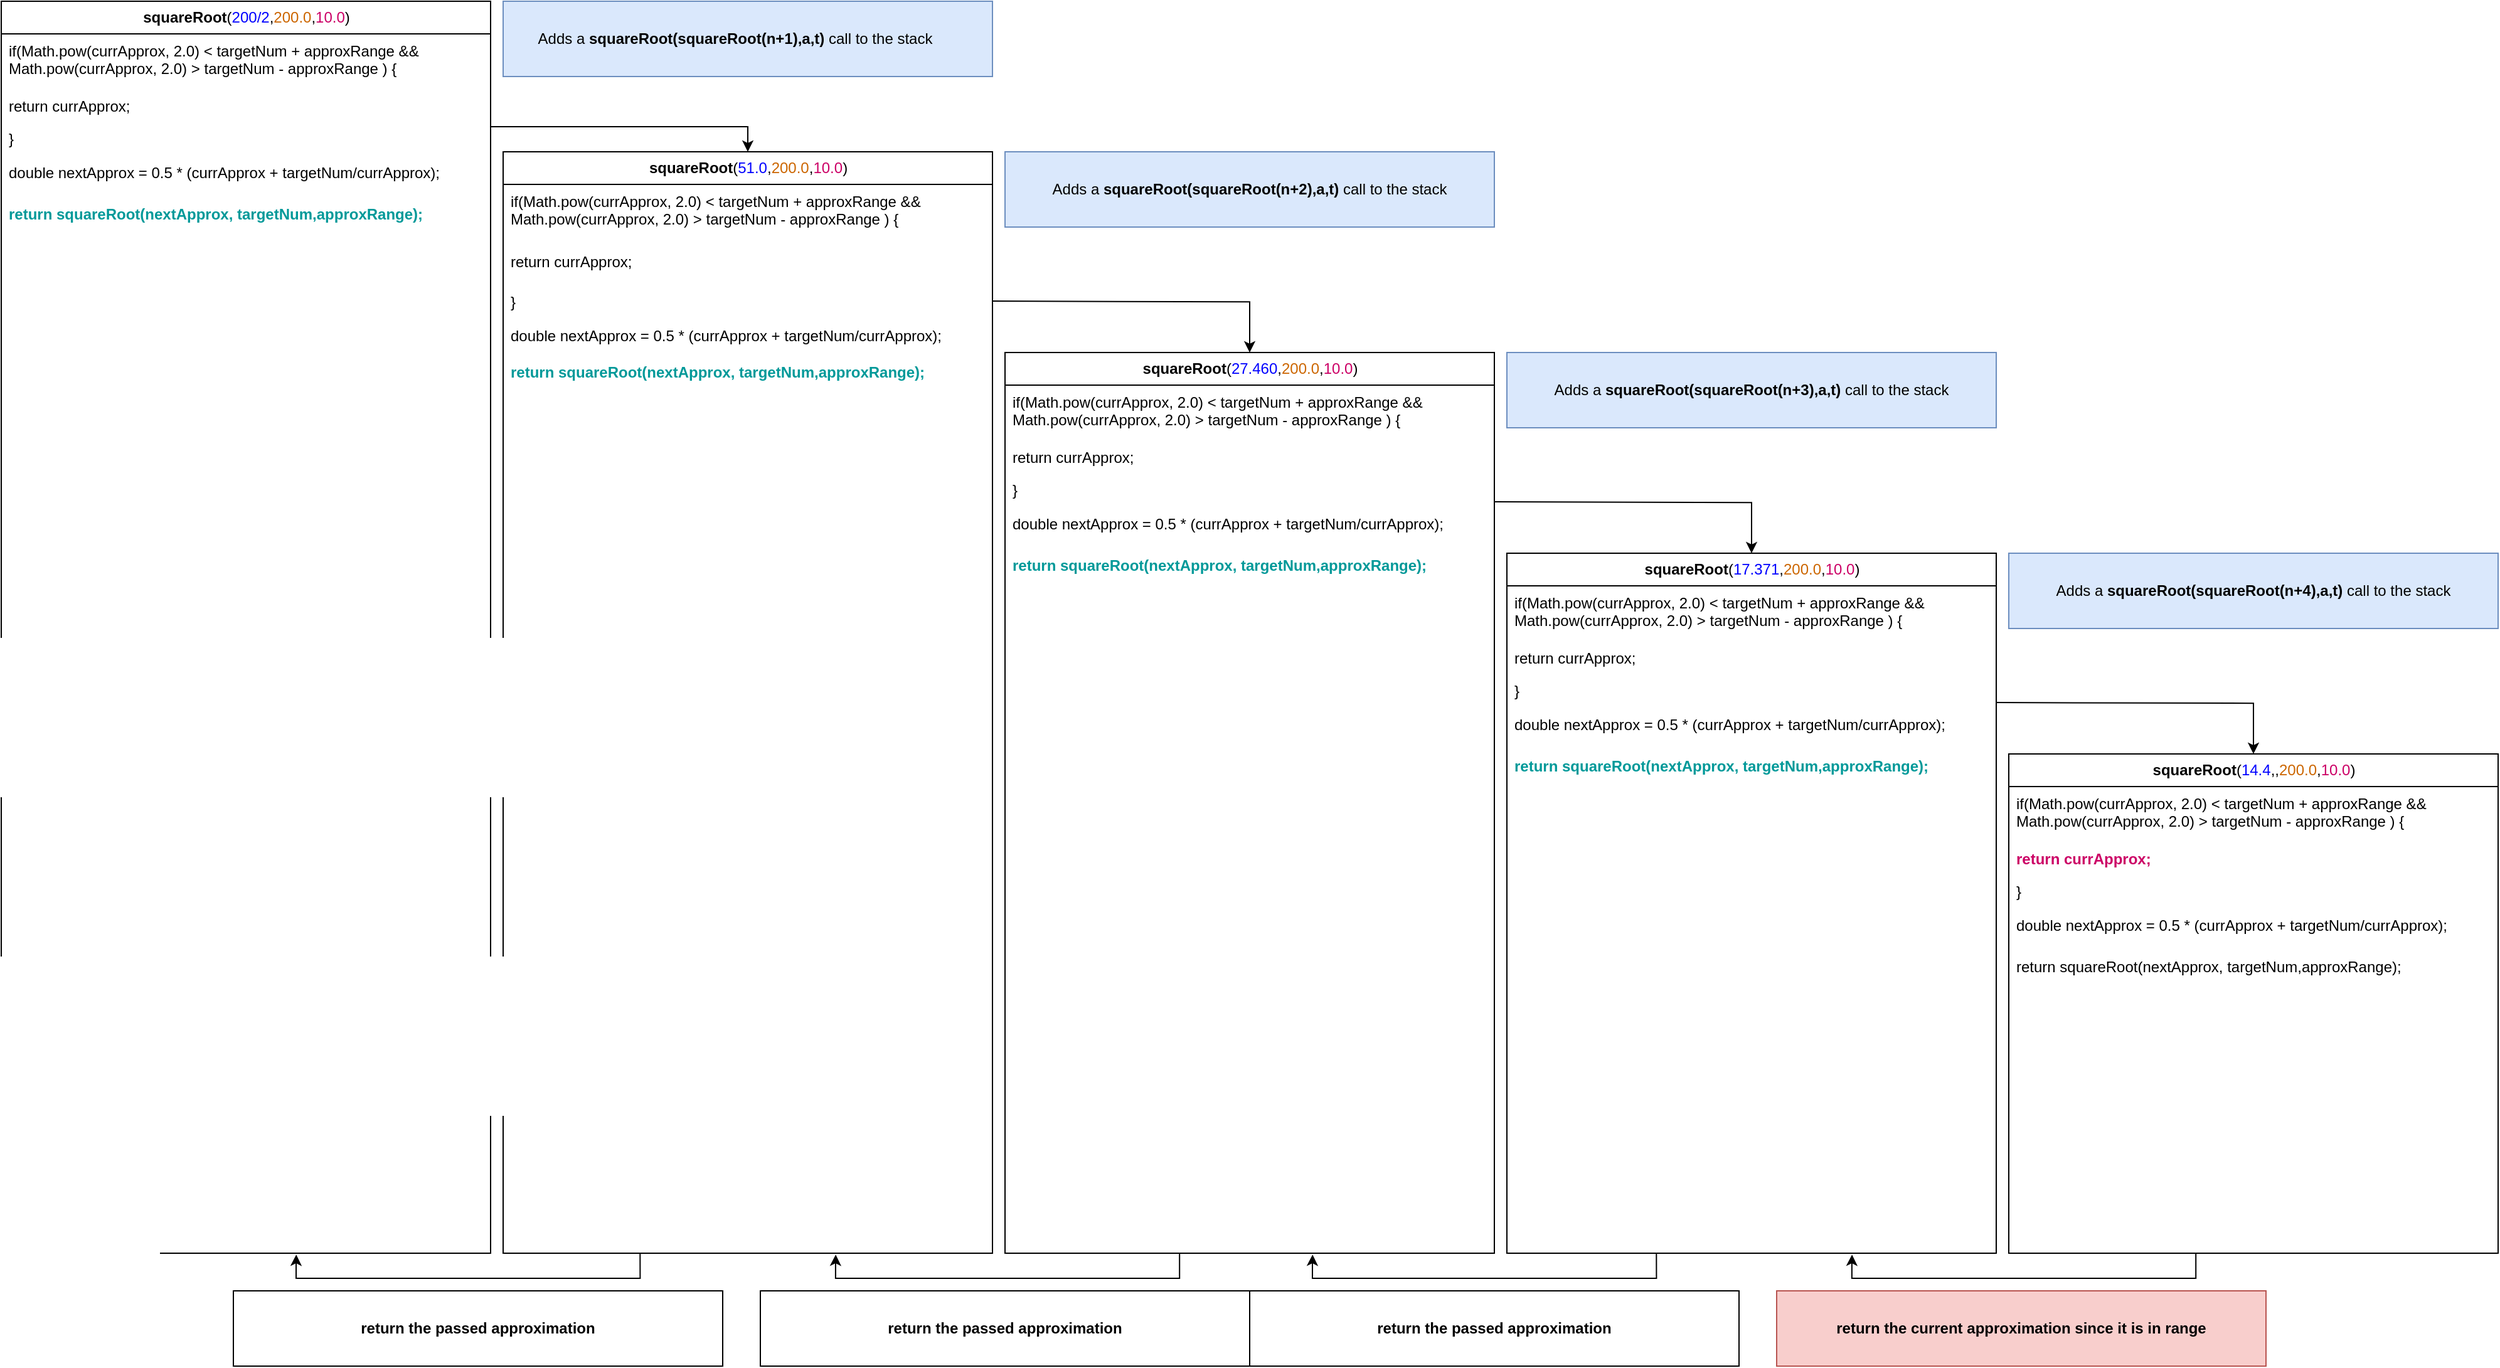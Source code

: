 <mxfile version="20.5.3" type="device"><diagram id="7mghjL6VsmzEvu5Cu3um" name="Page-1"><mxGraphModel dx="333" dy="564" grid="1" gridSize="10" guides="1" tooltips="1" connect="1" arrows="1" fold="1" page="1" pageScale="1" pageWidth="850" pageHeight="1100" math="0" shadow="0"><root><mxCell id="0"/><mxCell id="1" parent="0"/><mxCell id="i7TD0QCx8ozD3FONrdwa-1" value="&lt;b&gt;squareRoot&lt;/b&gt;(&lt;font color=&quot;#0000FF&quot;&gt;200/2&lt;font color=&quot;#000000&quot;&gt;,&lt;font color=&quot;#CC6600&quot;&gt;200.0&lt;/font&gt;,&lt;font color=&quot;#CC0066&quot;&gt;10.0&lt;/font&gt;&lt;/font&gt;&lt;/font&gt;)" style="swimlane;fontStyle=0;childLayout=stackLayout;horizontal=1;startSize=26;fillColor=none;horizontalStack=0;resizeParent=1;resizeParentMax=0;resizeLast=0;collapsible=1;marginBottom=0;html=1;" parent="1" vertex="1"><mxGeometry x="10" y="180" width="390" height="998" as="geometry"/></mxCell><mxCell id="i7TD0QCx8ozD3FONrdwa-2" value="if(Math.pow(currApprox, 2.0) &amp;lt; targetNum + approxRange &amp;amp;&amp;amp; Math.pow(currApprox, 2.0) &amp;gt; targetNum - approxRange ) {" style="text;strokeColor=none;fillColor=none;align=left;verticalAlign=top;spacingLeft=4;spacingRight=4;overflow=hidden;rotatable=0;points=[[0,0.5],[1,0.5]];portConstraint=eastwest;whiteSpace=wrap;html=1;" parent="i7TD0QCx8ozD3FONrdwa-1" vertex="1"><mxGeometry y="26" width="390" height="44" as="geometry"/></mxCell><mxCell id="i7TD0QCx8ozD3FONrdwa-3" value="return currApprox;" style="text;strokeColor=none;fillColor=none;align=left;verticalAlign=top;spacingLeft=4;spacingRight=4;overflow=hidden;rotatable=0;points=[[0,0.5],[1,0.5]];portConstraint=eastwest;whiteSpace=wrap;html=1;" parent="i7TD0QCx8ozD3FONrdwa-1" vertex="1"><mxGeometry y="70" width="390" height="26" as="geometry"/></mxCell><mxCell id="i7TD0QCx8ozD3FONrdwa-4" value="}" style="text;strokeColor=none;fillColor=none;align=left;verticalAlign=top;spacingLeft=4;spacingRight=4;overflow=hidden;rotatable=0;points=[[0,0.5],[1,0.5]];portConstraint=eastwest;whiteSpace=wrap;html=1;" parent="i7TD0QCx8ozD3FONrdwa-1" vertex="1"><mxGeometry y="96" width="390" height="26" as="geometry"/></mxCell><mxCell id="2OHrEA-0F13GLYjYEJ-6-27" value="double nextApprox = 0.5 * (currApprox + targetNum/currApprox);" style="text;strokeColor=none;fillColor=none;align=left;verticalAlign=middle;spacingLeft=4;spacingRight=4;overflow=hidden;points=[[0,0.5],[1,0.5]];portConstraint=eastwest;rotatable=0;whiteSpace=wrap;html=1;fontColor=#000000;" vertex="1" parent="i7TD0QCx8ozD3FONrdwa-1"><mxGeometry y="122" width="390" height="30" as="geometry"/></mxCell><mxCell id="i7TD0QCx8ozD3FONrdwa-9" value="&lt;b&gt;&lt;font color=&quot;#009999&quot;&gt;return squareRoot(nextApprox, targetNum,approxRange);&lt;/font&gt;&lt;/b&gt;" style="text;strokeColor=none;fillColor=none;align=left;verticalAlign=middle;spacingLeft=4;spacingRight=4;overflow=hidden;points=[[0,0.5],[1,0.5]];portConstraint=eastwest;rotatable=0;whiteSpace=wrap;html=1;fontColor=#000000;" parent="i7TD0QCx8ozD3FONrdwa-1" vertex="1"><mxGeometry y="152" width="390" height="36" as="geometry"/></mxCell><mxCell id="i7TD0QCx8ozD3FONrdwa-11" value="&lt;div&gt;&lt;br&gt;&lt;/div&gt;&lt;div&gt;&lt;br&gt;&lt;/div&gt;&lt;div&gt;&lt;br&gt;&lt;/div&gt;&lt;div&gt;&lt;br&gt;&lt;/div&gt;&lt;div&gt;&lt;br&gt;&lt;/div&gt;&lt;div&gt;&lt;br&gt;&lt;/div&gt;&lt;div&gt;&lt;br&gt;&lt;/div&gt;&lt;div&gt;&lt;br&gt;&lt;/div&gt;&lt;div&gt;&lt;br&gt;&lt;/div&gt;&lt;div&gt;&lt;br&gt;&lt;/div&gt;&lt;div&gt;&lt;br&gt;&lt;/div&gt;&lt;div&gt;&amp;nbsp; &lt;/div&gt;" style="text;strokeColor=none;fillColor=none;align=left;verticalAlign=middle;spacingLeft=4;spacingRight=4;overflow=hidden;points=[[0,0.5],[1,0.5]];portConstraint=eastwest;rotatable=0;whiteSpace=wrap;html=1;fontColor=#000000;" parent="i7TD0QCx8ozD3FONrdwa-1" vertex="1"><mxGeometry y="188" width="390" height="810" as="geometry"/></mxCell><mxCell id="i7TD0QCx8ozD3FONrdwa-36" style="edgeStyle=orthogonalEdgeStyle;rounded=0;orthogonalLoop=1;jettySize=auto;html=1;fontColor=#000000;exitX=0.385;exitY=1;exitDx=0;exitDy=0;exitPerimeter=0;entryX=0.708;entryY=1.006;entryDx=0;entryDy=0;entryPerimeter=0;" parent="1" edge="1"><mxGeometry relative="1" as="geometry"><mxPoint x="1086.12" y="841.08" as="targetPoint"/><Array as="points"><mxPoint x="1360" y="860"/><mxPoint x="1086" y="860"/><mxPoint x="1086" y="850"/></Array></mxGeometry></mxCell><mxCell id="i7TD0QCx8ozD3FONrdwa-34" style="edgeStyle=orthogonalEdgeStyle;rounded=0;orthogonalLoop=1;jettySize=auto;html=1;entryX=0.5;entryY=0;entryDx=0;entryDy=0;fontColor=#000000;" parent="1" edge="1"><mxGeometry relative="1" as="geometry"><mxPoint x="1005.0" y="490" as="targetPoint"/></mxGeometry></mxCell><mxCell id="i7TD0QCx8ozD3FONrdwa-35" style="edgeStyle=orthogonalEdgeStyle;rounded=0;orthogonalLoop=1;jettySize=auto;html=1;fontColor=#000000;" parent="1" edge="1"><mxGeometry relative="1" as="geometry"><mxPoint x="1200.0" y="612" as="sourcePoint"/></mxGeometry></mxCell><mxCell id="i7TD0QCx8ozD3FONrdwa-37" style="edgeStyle=orthogonalEdgeStyle;rounded=0;orthogonalLoop=1;jettySize=auto;html=1;fontColor=#000000;exitX=0.385;exitY=1;exitDx=0;exitDy=0;exitPerimeter=0;entryX=0.708;entryY=1.006;entryDx=0;entryDy=0;entryPerimeter=0;" parent="1" edge="1"><mxGeometry relative="1" as="geometry"><mxPoint x="949.1" y="1178.0" as="sourcePoint"/><mxPoint x="675.07" y="1179.08" as="targetPoint"/><Array as="points"><mxPoint x="948.95" y="1198"/><mxPoint x="674.95" y="1198"/><mxPoint x="674.95" y="1188"/></Array></mxGeometry></mxCell><mxCell id="i7TD0QCx8ozD3FONrdwa-38" style="edgeStyle=orthogonalEdgeStyle;rounded=0;orthogonalLoop=1;jettySize=auto;html=1;fontColor=#000000;exitX=0.385;exitY=1;exitDx=0;exitDy=0;exitPerimeter=0;entryX=0.708;entryY=1.006;entryDx=0;entryDy=0;entryPerimeter=0;" parent="1" edge="1"><mxGeometry relative="1" as="geometry"><mxPoint x="519.15" y="1178.0" as="sourcePoint"/><mxPoint x="245.12" y="1179.08" as="targetPoint"/><Array as="points"><mxPoint x="519" y="1198"/><mxPoint x="245" y="1198"/><mxPoint x="245" y="1188"/></Array></mxGeometry></mxCell><mxCell id="i7TD0QCx8ozD3FONrdwa-40" value="" style="verticalLabelPosition=bottom;verticalAlign=top;html=1;shape=mxgraph.basic.rect;fillColor2=none;strokeWidth=1;size=20;indent=5;fontColor=#000000;" parent="1" vertex="1"><mxGeometry x="195" y="1208" width="390" height="60" as="geometry"/></mxCell><mxCell id="i7TD0QCx8ozD3FONrdwa-41" value="" style="verticalLabelPosition=bottom;verticalAlign=top;html=1;shape=mxgraph.basic.rect;fillColor2=none;strokeWidth=1;size=20;indent=5;fontColor=#000000;" parent="1" vertex="1"><mxGeometry x="615" y="1208" width="390" height="60" as="geometry"/></mxCell><mxCell id="i7TD0QCx8ozD3FONrdwa-43" value="&lt;b&gt;return the passed approximation&lt;br&gt;&lt;/b&gt;" style="text;html=1;strokeColor=none;fillColor=none;align=center;verticalAlign=middle;whiteSpace=wrap;rounded=0;fontColor=#000000;" parent="1" vertex="1"><mxGeometry x="615" y="1223" width="390" height="30" as="geometry"/></mxCell><mxCell id="i7TD0QCx8ozD3FONrdwa-46" value="&lt;b&gt;return the passed approximation&lt;br&gt;&lt;/b&gt;" style="text;html=1;strokeColor=none;fillColor=none;align=center;verticalAlign=middle;whiteSpace=wrap;rounded=0;fontColor=#000000;" parent="1" vertex="1"><mxGeometry x="195" y="1223" width="390" height="30" as="geometry"/></mxCell><mxCell id="i7TD0QCx8ozD3FONrdwa-47" value="" style="verticalLabelPosition=bottom;verticalAlign=top;html=1;shape=mxgraph.basic.rect;fillColor2=none;strokeWidth=1;size=20;indent=5;fillColor=#dae8fc;strokeColor=#6c8ebf;" parent="1" vertex="1"><mxGeometry x="410" y="180" width="390" height="60" as="geometry"/></mxCell><mxCell id="i7TD0QCx8ozD3FONrdwa-48" value="Adds a &lt;b&gt;squareRoot(squareRoot(n+1),a,t) &lt;/b&gt;call to the stack" style="text;html=1;strokeColor=none;fillColor=none;align=center;verticalAlign=middle;whiteSpace=wrap;rounded=0;fontColor=#000000;" parent="1" vertex="1"><mxGeometry x="400" y="195" width="390" height="30" as="geometry"/></mxCell><mxCell id="i7TD0QCx8ozD3FONrdwa-49" value="" style="verticalLabelPosition=bottom;verticalAlign=top;html=1;shape=mxgraph.basic.rect;fillColor2=none;strokeWidth=1;size=20;indent=5;fillColor=#dae8fc;strokeColor=#6c8ebf;" parent="1" vertex="1"><mxGeometry x="810" y="300" width="390" height="60" as="geometry"/></mxCell><mxCell id="i7TD0QCx8ozD3FONrdwa-50" value="Adds a &lt;b&gt;squareRoot(&lt;/b&gt;&lt;b&gt;squareRoot(n+2)&lt;/b&gt;&lt;b&gt;,a,t) &lt;/b&gt;call to the stack" style="text;html=1;strokeColor=none;fillColor=none;align=center;verticalAlign=middle;whiteSpace=wrap;rounded=0;fontColor=#000000;" parent="1" vertex="1"><mxGeometry x="810" y="315" width="390" height="30" as="geometry"/></mxCell><mxCell id="i7TD0QCx8ozD3FONrdwa-51" value="" style="verticalLabelPosition=bottom;verticalAlign=top;html=1;shape=mxgraph.basic.rect;fillColor2=none;strokeWidth=1;size=20;indent=5;fillColor=#dae8fc;strokeColor=#6c8ebf;" parent="1" vertex="1"><mxGeometry x="1210" y="460" width="390" height="60" as="geometry"/></mxCell><mxCell id="i7TD0QCx8ozD3FONrdwa-52" value="Adds a &lt;b&gt;squareRoot(&lt;/b&gt;&lt;b&gt;squareRoot(n+3)&lt;/b&gt;&lt;b&gt;,a,t) &lt;/b&gt;call to the stack" style="text;html=1;strokeColor=none;fillColor=none;align=center;verticalAlign=middle;whiteSpace=wrap;rounded=0;fontColor=#000000;" parent="1" vertex="1"><mxGeometry x="1210" y="475" width="390" height="30" as="geometry"/></mxCell><mxCell id="i7TD0QCx8ozD3FONrdwa-61" value="&lt;b&gt;squareRoot&lt;/b&gt;(&lt;font color=&quot;#0000FF&quot;&gt;51.0&lt;/font&gt;&lt;font color=&quot;#0000FF&quot;&gt;&lt;font color=&quot;#000000&quot;&gt;,&lt;font color=&quot;#CC6600&quot;&gt;200.0&lt;/font&gt;,&lt;font color=&quot;#CC0066&quot;&gt;10.0&lt;/font&gt;&lt;/font&gt;&lt;/font&gt;)" style="swimlane;fontStyle=0;childLayout=stackLayout;horizontal=1;startSize=26;fillColor=none;horizontalStack=0;resizeParent=1;resizeParentMax=0;resizeLast=0;collapsible=1;marginBottom=0;html=1;" parent="1" vertex="1"><mxGeometry x="410" y="300" width="390" height="878" as="geometry"/></mxCell><mxCell id="2OHrEA-0F13GLYjYEJ-6-5" value="if(Math.pow(currApprox, 2.0) &amp;lt; targetNum + approxRange &amp;amp;&amp;amp; Math.pow(currApprox, 2.0) &amp;gt; targetNum - approxRange ) {" style="text;strokeColor=none;fillColor=none;align=left;verticalAlign=top;spacingLeft=4;spacingRight=4;overflow=hidden;rotatable=0;points=[[0,0.5],[1,0.5]];portConstraint=eastwest;whiteSpace=wrap;html=1;" vertex="1" parent="i7TD0QCx8ozD3FONrdwa-61"><mxGeometry y="26" width="390" height="44" as="geometry"/></mxCell><mxCell id="2OHrEA-0F13GLYjYEJ-6-9" value="return currApprox;" style="text;strokeColor=none;fillColor=none;align=left;verticalAlign=middle;spacingLeft=4;spacingRight=4;overflow=hidden;points=[[0,0.5],[1,0.5]];portConstraint=eastwest;rotatable=0;whiteSpace=wrap;html=1;fontColor=#000000;" vertex="1" parent="i7TD0QCx8ozD3FONrdwa-61"><mxGeometry y="70" width="390" height="36" as="geometry"/></mxCell><mxCell id="2OHrEA-0F13GLYjYEJ-6-39" value="}" style="text;strokeColor=none;fillColor=none;align=left;verticalAlign=top;spacingLeft=4;spacingRight=4;overflow=hidden;rotatable=0;points=[[0,0.5],[1,0.5]];portConstraint=eastwest;whiteSpace=wrap;html=1;" vertex="1" parent="i7TD0QCx8ozD3FONrdwa-61"><mxGeometry y="106" width="390" height="26" as="geometry"/></mxCell><mxCell id="2OHrEA-0F13GLYjYEJ-6-28" value="double nextApprox = 0.5 * (currApprox + targetNum/currApprox);" style="text;strokeColor=none;fillColor=none;align=left;verticalAlign=middle;spacingLeft=4;spacingRight=4;overflow=hidden;points=[[0,0.5],[1,0.5]];portConstraint=eastwest;rotatable=0;whiteSpace=wrap;html=1;fontColor=#000000;" vertex="1" parent="i7TD0QCx8ozD3FONrdwa-61"><mxGeometry y="132" width="390" height="30" as="geometry"/></mxCell><mxCell id="2OHrEA-0F13GLYjYEJ-6-6" value="&lt;b&gt;&lt;font color=&quot;#009999&quot;&gt;return squareRoot(nextApprox, targetNum,approxRange);&lt;/font&gt;&lt;/b&gt;" style="text;strokeColor=none;fillColor=none;align=left;verticalAlign=top;spacingLeft=4;spacingRight=4;overflow=hidden;rotatable=0;points=[[0,0.5],[1,0.5]];portConstraint=eastwest;whiteSpace=wrap;html=1;" vertex="1" parent="i7TD0QCx8ozD3FONrdwa-61"><mxGeometry y="162" width="390" height="26" as="geometry"/></mxCell><mxCell id="i7TD0QCx8ozD3FONrdwa-72" value="&amp;nbsp;" style="text;strokeColor=none;fillColor=none;align=left;verticalAlign=middle;spacingLeft=4;spacingRight=4;overflow=hidden;points=[[0,0.5],[1,0.5]];portConstraint=eastwest;rotatable=0;whiteSpace=wrap;html=1;fontColor=#00CCCC;" parent="i7TD0QCx8ozD3FONrdwa-61" vertex="1"><mxGeometry y="188" width="390" height="690" as="geometry"/></mxCell><mxCell id="i7TD0QCx8ozD3FONrdwa-73" value="&lt;b&gt;squareRoot&lt;/b&gt;(&lt;font color=&quot;#0000FF&quot;&gt;27.460&lt;/font&gt;&lt;font color=&quot;#0000FF&quot;&gt;&lt;font color=&quot;#000000&quot;&gt;,&lt;font color=&quot;#CC6600&quot;&gt;200.0&lt;/font&gt;,&lt;font color=&quot;#CC0066&quot;&gt;10.0&lt;/font&gt;&lt;/font&gt;&lt;/font&gt;)" style="swimlane;fontStyle=0;childLayout=stackLayout;horizontal=1;startSize=26;fillColor=none;horizontalStack=0;resizeParent=1;resizeParentMax=0;resizeLast=0;collapsible=1;marginBottom=0;html=1;" parent="1" vertex="1"><mxGeometry x="810" y="460" width="390" height="718" as="geometry"/></mxCell><mxCell id="2OHrEA-0F13GLYjYEJ-6-10" value="if(Math.pow(currApprox, 2.0) &amp;lt; targetNum + approxRange &amp;amp;&amp;amp; Math.pow(currApprox, 2.0) &amp;gt; targetNum - approxRange ) {" style="text;strokeColor=none;fillColor=none;align=left;verticalAlign=top;spacingLeft=4;spacingRight=4;overflow=hidden;rotatable=0;points=[[0,0.5],[1,0.5]];portConstraint=eastwest;whiteSpace=wrap;html=1;" vertex="1" parent="i7TD0QCx8ozD3FONrdwa-73"><mxGeometry y="26" width="390" height="44" as="geometry"/></mxCell><mxCell id="2OHrEA-0F13GLYjYEJ-6-11" value="return currApprox;" style="text;strokeColor=none;fillColor=none;align=left;verticalAlign=top;spacingLeft=4;spacingRight=4;overflow=hidden;rotatable=0;points=[[0,0.5],[1,0.5]];portConstraint=eastwest;whiteSpace=wrap;html=1;" vertex="1" parent="i7TD0QCx8ozD3FONrdwa-73"><mxGeometry y="70" width="390" height="26" as="geometry"/></mxCell><mxCell id="2OHrEA-0F13GLYjYEJ-6-12" value="}" style="text;strokeColor=none;fillColor=none;align=left;verticalAlign=top;spacingLeft=4;spacingRight=4;overflow=hidden;rotatable=0;points=[[0,0.5],[1,0.5]];portConstraint=eastwest;whiteSpace=wrap;html=1;" vertex="1" parent="i7TD0QCx8ozD3FONrdwa-73"><mxGeometry y="96" width="390" height="26" as="geometry"/></mxCell><mxCell id="2OHrEA-0F13GLYjYEJ-6-29" value="double nextApprox = 0.5 * (currApprox + targetNum/currApprox);" style="text;strokeColor=none;fillColor=none;align=left;verticalAlign=middle;spacingLeft=4;spacingRight=4;overflow=hidden;points=[[0,0.5],[1,0.5]];portConstraint=eastwest;rotatable=0;whiteSpace=wrap;html=1;fontColor=#000000;" vertex="1" parent="i7TD0QCx8ozD3FONrdwa-73"><mxGeometry y="122" width="390" height="30" as="geometry"/></mxCell><mxCell id="2OHrEA-0F13GLYjYEJ-6-14" value="&lt;b&gt;&lt;font color=&quot;#009999&quot;&gt;return squareRoot(nextApprox, targetNum,approxRange);&lt;/font&gt;&lt;/b&gt;" style="text;strokeColor=none;fillColor=none;align=left;verticalAlign=middle;spacingLeft=4;spacingRight=4;overflow=hidden;points=[[0,0.5],[1,0.5]];portConstraint=eastwest;rotatable=0;whiteSpace=wrap;html=1;fontColor=#000000;" vertex="1" parent="i7TD0QCx8ozD3FONrdwa-73"><mxGeometry y="152" width="390" height="36" as="geometry"/></mxCell><mxCell id="i7TD0QCx8ozD3FONrdwa-82" value="&amp;nbsp;" style="text;strokeColor=none;fillColor=none;align=left;verticalAlign=middle;spacingLeft=4;spacingRight=4;overflow=hidden;points=[[0,0.5],[1,0.5]];portConstraint=eastwest;rotatable=0;whiteSpace=wrap;html=1;fontColor=#00CCCC;" parent="i7TD0QCx8ozD3FONrdwa-73" vertex="1"><mxGeometry y="188" width="390" height="530" as="geometry"/></mxCell><mxCell id="i7TD0QCx8ozD3FONrdwa-83" value="&lt;b&gt;squareRoot&lt;/b&gt;(&lt;font color=&quot;#0000FF&quot;&gt;17.371&lt;/font&gt;&lt;font color=&quot;#0000FF&quot;&gt;&lt;font color=&quot;#000000&quot;&gt;,&lt;font color=&quot;#CC6600&quot;&gt;200.0&lt;/font&gt;,&lt;font color=&quot;#CC0066&quot;&gt;10.0&lt;/font&gt;&lt;/font&gt;&lt;/font&gt;)" style="swimlane;fontStyle=0;childLayout=stackLayout;horizontal=1;startSize=26;fillColor=none;horizontalStack=0;resizeParent=1;resizeParentMax=0;resizeLast=0;collapsible=1;marginBottom=0;html=1;" parent="1" vertex="1"><mxGeometry x="1210" y="620" width="390" height="558" as="geometry"/></mxCell><mxCell id="2OHrEA-0F13GLYjYEJ-6-15" value="if(Math.pow(currApprox, 2.0) &amp;lt; targetNum + approxRange &amp;amp;&amp;amp; Math.pow(currApprox, 2.0) &amp;gt; targetNum - approxRange ) {" style="text;strokeColor=none;fillColor=none;align=left;verticalAlign=top;spacingLeft=4;spacingRight=4;overflow=hidden;rotatable=0;points=[[0,0.5],[1,0.5]];portConstraint=eastwest;whiteSpace=wrap;html=1;" vertex="1" parent="i7TD0QCx8ozD3FONrdwa-83"><mxGeometry y="26" width="390" height="44" as="geometry"/></mxCell><mxCell id="2OHrEA-0F13GLYjYEJ-6-16" value="return currApprox;" style="text;strokeColor=none;fillColor=none;align=left;verticalAlign=top;spacingLeft=4;spacingRight=4;overflow=hidden;rotatable=0;points=[[0,0.5],[1,0.5]];portConstraint=eastwest;whiteSpace=wrap;html=1;" vertex="1" parent="i7TD0QCx8ozD3FONrdwa-83"><mxGeometry y="70" width="390" height="26" as="geometry"/></mxCell><mxCell id="2OHrEA-0F13GLYjYEJ-6-17" value="}" style="text;strokeColor=none;fillColor=none;align=left;verticalAlign=top;spacingLeft=4;spacingRight=4;overflow=hidden;rotatable=0;points=[[0,0.5],[1,0.5]];portConstraint=eastwest;whiteSpace=wrap;html=1;" vertex="1" parent="i7TD0QCx8ozD3FONrdwa-83"><mxGeometry y="96" width="390" height="26" as="geometry"/></mxCell><mxCell id="2OHrEA-0F13GLYjYEJ-6-30" value="double nextApprox = 0.5 * (currApprox + targetNum/currApprox);" style="text;strokeColor=none;fillColor=none;align=left;verticalAlign=middle;spacingLeft=4;spacingRight=4;overflow=hidden;points=[[0,0.5],[1,0.5]];portConstraint=eastwest;rotatable=0;whiteSpace=wrap;html=1;fontColor=#000000;" vertex="1" parent="i7TD0QCx8ozD3FONrdwa-83"><mxGeometry y="122" width="390" height="30" as="geometry"/></mxCell><mxCell id="2OHrEA-0F13GLYjYEJ-6-19" value="&lt;b&gt;&lt;font color=&quot;#009999&quot;&gt;return squareRoot(nextApprox, targetNum,approxRange);&lt;/font&gt;&lt;/b&gt;" style="text;strokeColor=none;fillColor=none;align=left;verticalAlign=middle;spacingLeft=4;spacingRight=4;overflow=hidden;points=[[0,0.5],[1,0.5]];portConstraint=eastwest;rotatable=0;whiteSpace=wrap;html=1;fontColor=#000000;" vertex="1" parent="i7TD0QCx8ozD3FONrdwa-83"><mxGeometry y="152" width="390" height="36" as="geometry"/></mxCell><mxCell id="i7TD0QCx8ozD3FONrdwa-92" value="&amp;nbsp;" style="text;strokeColor=none;fillColor=none;align=left;verticalAlign=middle;spacingLeft=4;spacingRight=4;overflow=hidden;points=[[0,0.5],[1,0.5]];portConstraint=eastwest;rotatable=0;whiteSpace=wrap;html=1;fontColor=#00CCCC;" parent="i7TD0QCx8ozD3FONrdwa-83" vertex="1"><mxGeometry y="188" width="390" height="370" as="geometry"/></mxCell><mxCell id="i7TD0QCx8ozD3FONrdwa-93" value="&lt;b&gt;squareRoot&lt;/b&gt;(&lt;font color=&quot;#0000FF&quot;&gt;14.4&lt;font color=&quot;#000000&quot;&gt;,&lt;/font&gt;&lt;/font&gt;&lt;font color=&quot;#0000FF&quot;&gt;&lt;font color=&quot;#000000&quot;&gt;,&lt;font color=&quot;#CC6600&quot;&gt;200.0&lt;/font&gt;,&lt;font color=&quot;#CC0066&quot;&gt;10.0&lt;/font&gt;&lt;/font&gt;&lt;/font&gt;)" style="swimlane;fontStyle=0;childLayout=stackLayout;horizontal=1;startSize=26;fillColor=none;horizontalStack=0;resizeParent=1;resizeParentMax=0;resizeLast=0;collapsible=1;marginBottom=0;html=1;" parent="1" vertex="1"><mxGeometry x="1610" y="780" width="390" height="398" as="geometry"/></mxCell><mxCell id="2OHrEA-0F13GLYjYEJ-6-20" value="if(Math.pow(currApprox, 2.0) &amp;lt; targetNum + approxRange &amp;amp;&amp;amp; Math.pow(currApprox, 2.0) &amp;gt; targetNum - approxRange ) {" style="text;strokeColor=none;fillColor=none;align=left;verticalAlign=top;spacingLeft=4;spacingRight=4;overflow=hidden;rotatable=0;points=[[0,0.5],[1,0.5]];portConstraint=eastwest;whiteSpace=wrap;html=1;" vertex="1" parent="i7TD0QCx8ozD3FONrdwa-93"><mxGeometry y="26" width="390" height="44" as="geometry"/></mxCell><mxCell id="2OHrEA-0F13GLYjYEJ-6-21" value="&lt;font color=&quot;#CC0066&quot;&gt;&lt;b&gt;return currApprox;&lt;/b&gt;&lt;/font&gt;" style="text;strokeColor=none;fillColor=none;align=left;verticalAlign=top;spacingLeft=4;spacingRight=4;overflow=hidden;rotatable=0;points=[[0,0.5],[1,0.5]];portConstraint=eastwest;whiteSpace=wrap;html=1;" vertex="1" parent="i7TD0QCx8ozD3FONrdwa-93"><mxGeometry y="70" width="390" height="26" as="geometry"/></mxCell><mxCell id="2OHrEA-0F13GLYjYEJ-6-22" value="}" style="text;strokeColor=none;fillColor=none;align=left;verticalAlign=top;spacingLeft=4;spacingRight=4;overflow=hidden;rotatable=0;points=[[0,0.5],[1,0.5]];portConstraint=eastwest;whiteSpace=wrap;html=1;" vertex="1" parent="i7TD0QCx8ozD3FONrdwa-93"><mxGeometry y="96" width="390" height="26" as="geometry"/></mxCell><mxCell id="2OHrEA-0F13GLYjYEJ-6-38" value="double nextApprox = 0.5 * (currApprox + targetNum/currApprox);" style="text;strokeColor=none;fillColor=none;align=left;verticalAlign=middle;spacingLeft=4;spacingRight=4;overflow=hidden;points=[[0,0.5],[1,0.5]];portConstraint=eastwest;rotatable=0;whiteSpace=wrap;html=1;fontColor=#000000;" vertex="1" parent="i7TD0QCx8ozD3FONrdwa-93"><mxGeometry y="122" width="390" height="30" as="geometry"/></mxCell><mxCell id="2OHrEA-0F13GLYjYEJ-6-24" value="return squareRoot(nextApprox, targetNum,approxRange);" style="text;strokeColor=none;fillColor=none;align=left;verticalAlign=middle;spacingLeft=4;spacingRight=4;overflow=hidden;points=[[0,0.5],[1,0.5]];portConstraint=eastwest;rotatable=0;whiteSpace=wrap;html=1;fontColor=#000000;" vertex="1" parent="i7TD0QCx8ozD3FONrdwa-93"><mxGeometry y="152" width="390" height="36" as="geometry"/></mxCell><mxCell id="i7TD0QCx8ozD3FONrdwa-102" value="&amp;nbsp;" style="text;strokeColor=none;fillColor=none;align=left;verticalAlign=middle;spacingLeft=4;spacingRight=4;overflow=hidden;points=[[0,0.5],[1,0.5]];portConstraint=eastwest;rotatable=0;whiteSpace=wrap;html=1;fontColor=#00CCCC;" parent="i7TD0QCx8ozD3FONrdwa-93" vertex="1"><mxGeometry y="188" width="390" height="210" as="geometry"/></mxCell><mxCell id="i7TD0QCx8ozD3FONrdwa-103" value="" style="verticalLabelPosition=bottom;verticalAlign=top;html=1;shape=mxgraph.basic.rect;fillColor2=none;strokeWidth=1;size=20;indent=5;fillColor=#dae8fc;strokeColor=#6c8ebf;" parent="1" vertex="1"><mxGeometry x="1610" y="620" width="390" height="60" as="geometry"/></mxCell><mxCell id="i7TD0QCx8ozD3FONrdwa-104" value="Adds a &lt;b&gt;squareRoot(&lt;/b&gt;&lt;b&gt;squareRoot(n+4)&lt;/b&gt;&lt;b&gt;,a,t) &lt;/b&gt;call to the stack" style="text;html=1;strokeColor=none;fillColor=none;align=center;verticalAlign=middle;whiteSpace=wrap;rounded=0;fontColor=#000000;" parent="1" vertex="1"><mxGeometry x="1610" y="635" width="390" height="30" as="geometry"/></mxCell><mxCell id="i7TD0QCx8ozD3FONrdwa-117" style="edgeStyle=orthogonalEdgeStyle;rounded=0;orthogonalLoop=1;jettySize=auto;html=1;fontColor=#000000;exitX=0.385;exitY=1;exitDx=0;exitDy=0;exitPerimeter=0;entryX=0.708;entryY=1.006;entryDx=0;entryDy=0;entryPerimeter=0;" parent="1" edge="1"><mxGeometry relative="1" as="geometry"><mxPoint x="1759.1" y="1178" as="sourcePoint"/><mxPoint x="1485.07" y="1179.08" as="targetPoint"/><Array as="points"><mxPoint x="1758.95" y="1198"/><mxPoint x="1484.95" y="1198"/><mxPoint x="1484.95" y="1188"/></Array></mxGeometry></mxCell><mxCell id="i7TD0QCx8ozD3FONrdwa-118" style="edgeStyle=orthogonalEdgeStyle;rounded=0;orthogonalLoop=1;jettySize=auto;html=1;fontColor=#000000;exitX=0.385;exitY=1;exitDx=0;exitDy=0;exitPerimeter=0;entryX=0.708;entryY=1.006;entryDx=0;entryDy=0;entryPerimeter=0;" parent="1" edge="1"><mxGeometry relative="1" as="geometry"><mxPoint x="1329.15" y="1178" as="sourcePoint"/><mxPoint x="1055.12" y="1179.08" as="targetPoint"/><Array as="points"><mxPoint x="1329" y="1198"/><mxPoint x="1055" y="1198"/><mxPoint x="1055" y="1188"/></Array></mxGeometry></mxCell><mxCell id="i7TD0QCx8ozD3FONrdwa-119" value="" style="verticalLabelPosition=bottom;verticalAlign=top;html=1;shape=mxgraph.basic.rect;fillColor2=none;strokeWidth=1;size=20;indent=5;fontColor=#000000;" parent="1" vertex="1"><mxGeometry x="1005" y="1208" width="390" height="60" as="geometry"/></mxCell><mxCell id="i7TD0QCx8ozD3FONrdwa-120" value="" style="verticalLabelPosition=bottom;verticalAlign=top;html=1;shape=mxgraph.basic.rect;fillColor2=none;strokeWidth=1;size=20;indent=5;fillColor=#f8cecc;strokeColor=#b85450;" parent="1" vertex="1"><mxGeometry x="1425" y="1208" width="390" height="60" as="geometry"/></mxCell><mxCell id="i7TD0QCx8ozD3FONrdwa-121" value="&lt;b&gt;return the current approximation since it is in range&lt;br&gt;&lt;/b&gt;" style="text;html=1;strokeColor=none;fillColor=none;align=center;verticalAlign=middle;whiteSpace=wrap;rounded=0;fontColor=#000000;" parent="1" vertex="1"><mxGeometry x="1425" y="1223" width="390" height="30" as="geometry"/></mxCell><mxCell id="i7TD0QCx8ozD3FONrdwa-122" value="&lt;b&gt;return the passed approximation&lt;br&gt;&lt;/b&gt;" style="text;html=1;strokeColor=none;fillColor=none;align=center;verticalAlign=middle;whiteSpace=wrap;rounded=0;fontColor=#000000;" parent="1" vertex="1"><mxGeometry x="1005" y="1223" width="390" height="30" as="geometry"/></mxCell><mxCell id="i7TD0QCx8ozD3FONrdwa-129" style="edgeStyle=orthogonalEdgeStyle;rounded=0;orthogonalLoop=1;jettySize=auto;html=1;entryX=0.5;entryY=0;entryDx=0;entryDy=0;fontColor=#000000;" parent="1" source="i7TD0QCx8ozD3FONrdwa-4" target="i7TD0QCx8ozD3FONrdwa-61" edge="1"><mxGeometry relative="1" as="geometry"><Array as="points"><mxPoint x="605" y="280"/></Array></mxGeometry></mxCell><mxCell id="i7TD0QCx8ozD3FONrdwa-133" style="edgeStyle=orthogonalEdgeStyle;rounded=0;orthogonalLoop=1;jettySize=auto;html=1;entryX=0.5;entryY=0;entryDx=0;entryDy=0;fontColor=#000000;" parent="1" target="i7TD0QCx8ozD3FONrdwa-73" edge="1"><mxGeometry relative="1" as="geometry"><mxPoint x="800" y="419.059" as="sourcePoint"/></mxGeometry></mxCell><mxCell id="i7TD0QCx8ozD3FONrdwa-134" style="edgeStyle=orthogonalEdgeStyle;rounded=0;orthogonalLoop=1;jettySize=auto;html=1;entryX=0.5;entryY=0;entryDx=0;entryDy=0;fontColor=#000000;" parent="1" target="i7TD0QCx8ozD3FONrdwa-83" edge="1"><mxGeometry relative="1" as="geometry"><mxPoint x="1200" y="579.059" as="sourcePoint"/></mxGeometry></mxCell><mxCell id="i7TD0QCx8ozD3FONrdwa-135" style="edgeStyle=orthogonalEdgeStyle;rounded=0;orthogonalLoop=1;jettySize=auto;html=1;entryX=0.5;entryY=0;entryDx=0;entryDy=0;fontColor=#000000;" parent="1" target="i7TD0QCx8ozD3FONrdwa-93" edge="1"><mxGeometry relative="1" as="geometry"><mxPoint x="1600" y="739.059" as="sourcePoint"/></mxGeometry></mxCell></root></mxGraphModel></diagram></mxfile>